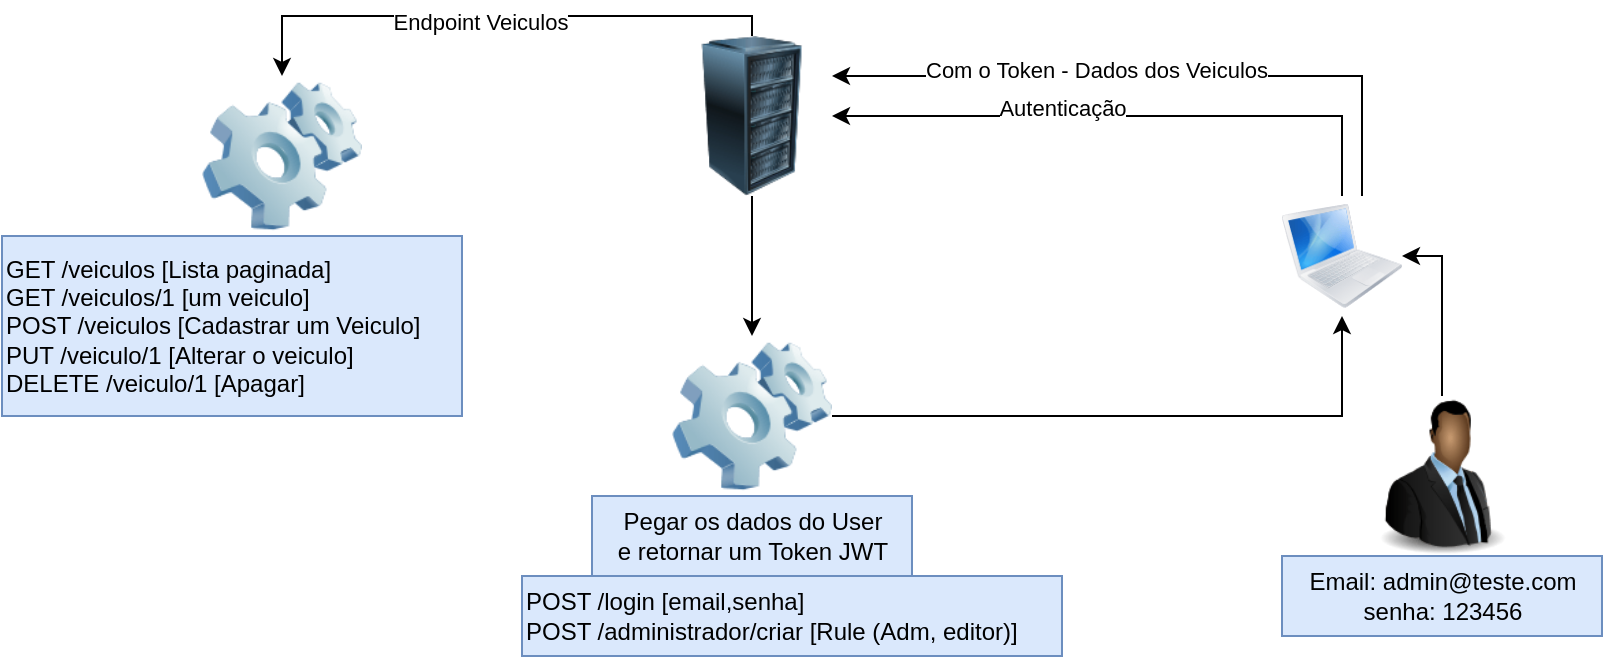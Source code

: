 <mxfile version="24.7.16">
  <diagram name="Page-1" id="ePrFDiuHB3qh3XwZTEGm">
    <mxGraphModel dx="1434" dy="772" grid="1" gridSize="10" guides="1" tooltips="1" connect="1" arrows="1" fold="1" page="1" pageScale="1" pageWidth="850" pageHeight="1100" background="#FFFFFF" math="0" shadow="0">
      <root>
        <mxCell id="0" />
        <mxCell id="1" parent="0" />
        <mxCell id="kUjiIbYB0c5EXnLtFEeJ-5" style="edgeStyle=orthogonalEdgeStyle;rounded=0;orthogonalLoop=1;jettySize=auto;html=1;" parent="1" source="kUjiIbYB0c5EXnLtFEeJ-1" target="kUjiIbYB0c5EXnLtFEeJ-4" edge="1">
          <mxGeometry relative="1" as="geometry">
            <Array as="points">
              <mxPoint x="760" y="240" />
            </Array>
          </mxGeometry>
        </mxCell>
        <mxCell id="kUjiIbYB0c5EXnLtFEeJ-6" value="Autenticação" style="edgeLabel;html=1;align=center;verticalAlign=middle;resizable=0;points=[];" parent="kUjiIbYB0c5EXnLtFEeJ-5" vertex="1" connectable="0">
          <mxGeometry x="0.22" y="-4" relative="1" as="geometry">
            <mxPoint as="offset" />
          </mxGeometry>
        </mxCell>
        <mxCell id="kUjiIbYB0c5EXnLtFEeJ-13" style="edgeStyle=orthogonalEdgeStyle;rounded=0;orthogonalLoop=1;jettySize=auto;html=1;entryX=1;entryY=0.25;entryDx=0;entryDy=0;" parent="1" source="kUjiIbYB0c5EXnLtFEeJ-1" target="kUjiIbYB0c5EXnLtFEeJ-4" edge="1">
          <mxGeometry relative="1" as="geometry">
            <Array as="points">
              <mxPoint x="770" y="220" />
            </Array>
          </mxGeometry>
        </mxCell>
        <mxCell id="kUjiIbYB0c5EXnLtFEeJ-14" value="Com o Token - Dados dos Veiculos" style="edgeLabel;html=1;align=center;verticalAlign=middle;resizable=0;points=[];" parent="kUjiIbYB0c5EXnLtFEeJ-13" vertex="1" connectable="0">
          <mxGeometry x="0.188" y="-3" relative="1" as="geometry">
            <mxPoint as="offset" />
          </mxGeometry>
        </mxCell>
        <mxCell id="kUjiIbYB0c5EXnLtFEeJ-1" value="" style="image;html=1;image=img/lib/clip_art/computers/MacBook_128x128.png" parent="1" vertex="1">
          <mxGeometry x="730" y="280" width="60" height="60" as="geometry" />
        </mxCell>
        <mxCell id="kUjiIbYB0c5EXnLtFEeJ-3" style="edgeStyle=orthogonalEdgeStyle;rounded=0;orthogonalLoop=1;jettySize=auto;html=1;entryX=1;entryY=0.5;entryDx=0;entryDy=0;" parent="1" source="kUjiIbYB0c5EXnLtFEeJ-2" target="kUjiIbYB0c5EXnLtFEeJ-1" edge="1">
          <mxGeometry relative="1" as="geometry" />
        </mxCell>
        <mxCell id="kUjiIbYB0c5EXnLtFEeJ-2" value="" style="image;html=1;image=img/lib/clip_art/people/Suit_Man_Black_128x128.png" parent="1" vertex="1">
          <mxGeometry x="770" y="380" width="80" height="80" as="geometry" />
        </mxCell>
        <mxCell id="kUjiIbYB0c5EXnLtFEeJ-11" style="edgeStyle=orthogonalEdgeStyle;rounded=0;orthogonalLoop=1;jettySize=auto;html=1;" parent="1" source="kUjiIbYB0c5EXnLtFEeJ-4" edge="1">
          <mxGeometry relative="1" as="geometry">
            <mxPoint x="465" y="350" as="targetPoint" />
          </mxGeometry>
        </mxCell>
        <mxCell id="kUjiIbYB0c5EXnLtFEeJ-16" style="edgeStyle=orthogonalEdgeStyle;rounded=0;orthogonalLoop=1;jettySize=auto;html=1;entryX=0.5;entryY=0;entryDx=0;entryDy=0;" parent="1" source="kUjiIbYB0c5EXnLtFEeJ-4" target="kUjiIbYB0c5EXnLtFEeJ-15" edge="1">
          <mxGeometry relative="1" as="geometry">
            <Array as="points">
              <mxPoint x="465" y="190" />
              <mxPoint x="230" y="190" />
            </Array>
          </mxGeometry>
        </mxCell>
        <mxCell id="kUjiIbYB0c5EXnLtFEeJ-17" value="Endpoint Veiculos" style="edgeLabel;html=1;align=center;verticalAlign=middle;resizable=0;points=[];" parent="kUjiIbYB0c5EXnLtFEeJ-16" vertex="1" connectable="0">
          <mxGeometry x="0.063" y="3" relative="1" as="geometry">
            <mxPoint as="offset" />
          </mxGeometry>
        </mxCell>
        <mxCell id="kUjiIbYB0c5EXnLtFEeJ-4" value="" style="image;html=1;image=img/lib/clip_art/computers/Server_Rack_128x128.png" parent="1" vertex="1">
          <mxGeometry x="425" y="200" width="80" height="80" as="geometry" />
        </mxCell>
        <mxCell id="kUjiIbYB0c5EXnLtFEeJ-7" value="Email: admin@teste.com&lt;div&gt;senha: 123456&lt;/div&gt;" style="text;html=1;align=center;verticalAlign=middle;resizable=0;points=[];autosize=1;fillColor=#dae8fc;strokeColor=#6c8ebf;" parent="1" vertex="1">
          <mxGeometry x="730" y="460" width="160" height="40" as="geometry" />
        </mxCell>
        <mxCell id="kUjiIbYB0c5EXnLtFEeJ-12" style="edgeStyle=orthogonalEdgeStyle;rounded=0;orthogonalLoop=1;jettySize=auto;html=1;" parent="1" source="kUjiIbYB0c5EXnLtFEeJ-8" target="kUjiIbYB0c5EXnLtFEeJ-1" edge="1">
          <mxGeometry relative="1" as="geometry" />
        </mxCell>
        <mxCell id="kUjiIbYB0c5EXnLtFEeJ-8" value="" style="image;html=1;image=img/lib/clip_art/computers/Software_128x128.png" parent="1" vertex="1">
          <mxGeometry x="425" y="350" width="80" height="80" as="geometry" />
        </mxCell>
        <mxCell id="kUjiIbYB0c5EXnLtFEeJ-9" value="Pegar os dados do User&lt;div&gt;e retornar um Token JWT&lt;/div&gt;" style="text;html=1;align=center;verticalAlign=middle;resizable=0;points=[];autosize=1;strokeColor=#6c8ebf;fillColor=#dae8fc;" parent="1" vertex="1">
          <mxGeometry x="385" y="430" width="160" height="40" as="geometry" />
        </mxCell>
        <mxCell id="kUjiIbYB0c5EXnLtFEeJ-15" value="" style="image;html=1;image=img/lib/clip_art/computers/Software_128x128.png" parent="1" vertex="1">
          <mxGeometry x="190" y="220" width="80" height="80" as="geometry" />
        </mxCell>
        <mxCell id="kUjiIbYB0c5EXnLtFEeJ-18" value="GET /veiculos [Lista paginada]&lt;div&gt;GET /veiculos/1 [um veiculo]&lt;/div&gt;&lt;div&gt;POST /veiculos [Cadastrar um Veiculo]&lt;/div&gt;&lt;div&gt;PUT /veiculo/1 [Alterar o veiculo]&lt;/div&gt;&lt;div&gt;DELETE /veiculo/1 [Apagar]&lt;/div&gt;" style="text;html=1;align=left;verticalAlign=middle;resizable=0;points=[];autosize=1;strokeColor=#6c8ebf;fillColor=#dae8fc;" parent="1" vertex="1">
          <mxGeometry x="90" y="300" width="230" height="90" as="geometry" />
        </mxCell>
        <mxCell id="kUjiIbYB0c5EXnLtFEeJ-19" value="POST /login [email,senha]&lt;div&gt;POST /administrador/criar [Rule (Adm, editor)]&lt;/div&gt;" style="text;html=1;align=left;verticalAlign=middle;resizable=0;points=[];autosize=1;strokeColor=#6c8ebf;fillColor=#dae8fc;" parent="1" vertex="1">
          <mxGeometry x="350" y="470" width="270" height="40" as="geometry" />
        </mxCell>
      </root>
    </mxGraphModel>
  </diagram>
</mxfile>
